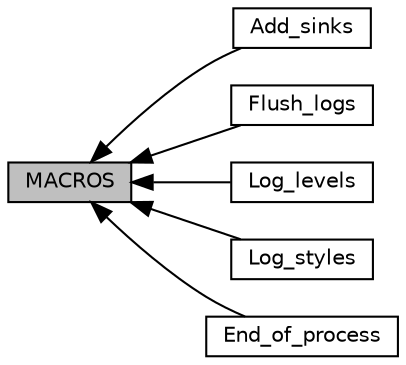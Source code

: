 digraph "MACROS"
{
  edge [fontname="Helvetica",fontsize="10",labelfontname="Helvetica",labelfontsize="10"];
  node [fontname="Helvetica",fontsize="10",shape=box];
  rankdir=LR;
  Node4 [label="Add_sinks",height=0.2,width=0.4,color="black", fillcolor="white", style="filled",URL="$group___add__sinks.html",tooltip=" "];
  Node3 [label="Flush_logs",height=0.2,width=0.4,color="black", fillcolor="white", style="filled",URL="$group___flush__logs.html",tooltip=" "];
  Node6 [label="Log_levels",height=0.2,width=0.4,color="black", fillcolor="white", style="filled",URL="$group___log__levels.html",tooltip=" "];
  Node5 [label="Log_styles",height=0.2,width=0.4,color="black", fillcolor="white", style="filled",URL="$group___log__styles.html",tooltip=" "];
  Node1 [label="MACROS",height=0.2,width=0.4,color="black", fillcolor="grey75", style="filled", fontcolor="black",tooltip=" "];
  Node2 [label="End_of_process",height=0.2,width=0.4,color="black", fillcolor="white", style="filled",URL="$group__end__of__process.html",tooltip=" "];
  Node1->Node2 [shape=plaintext, dir="back", style="solid"];
  Node1->Node3 [shape=plaintext, dir="back", style="solid"];
  Node1->Node4 [shape=plaintext, dir="back", style="solid"];
  Node1->Node5 [shape=plaintext, dir="back", style="solid"];
  Node1->Node6 [shape=plaintext, dir="back", style="solid"];
}
